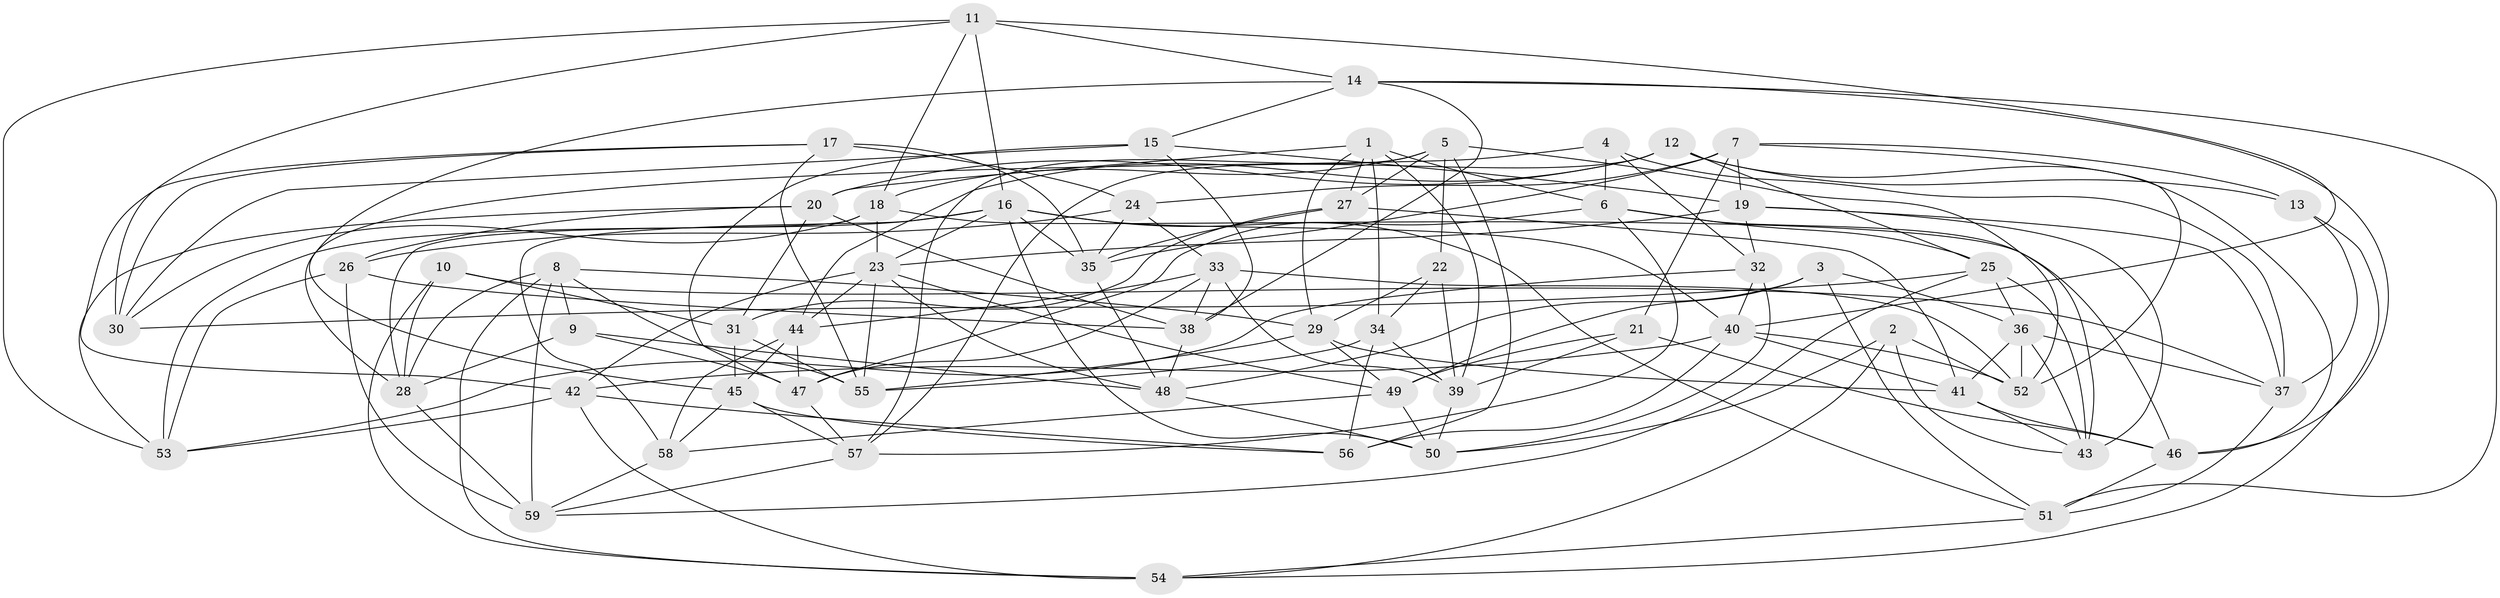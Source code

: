 // original degree distribution, {4: 1.0}
// Generated by graph-tools (version 1.1) at 2025/50/03/09/25 03:50:53]
// undirected, 59 vertices, 166 edges
graph export_dot {
graph [start="1"]
  node [color=gray90,style=filled];
  1;
  2;
  3;
  4;
  5;
  6;
  7;
  8;
  9;
  10;
  11;
  12;
  13;
  14;
  15;
  16;
  17;
  18;
  19;
  20;
  21;
  22;
  23;
  24;
  25;
  26;
  27;
  28;
  29;
  30;
  31;
  32;
  33;
  34;
  35;
  36;
  37;
  38;
  39;
  40;
  41;
  42;
  43;
  44;
  45;
  46;
  47;
  48;
  49;
  50;
  51;
  52;
  53;
  54;
  55;
  56;
  57;
  58;
  59;
  1 -- 6 [weight=1.0];
  1 -- 20 [weight=1.0];
  1 -- 27 [weight=1.0];
  1 -- 29 [weight=1.0];
  1 -- 34 [weight=1.0];
  1 -- 39 [weight=1.0];
  2 -- 43 [weight=1.0];
  2 -- 50 [weight=1.0];
  2 -- 52 [weight=1.0];
  2 -- 54 [weight=1.0];
  3 -- 36 [weight=1.0];
  3 -- 48 [weight=1.0];
  3 -- 49 [weight=1.0];
  3 -- 51 [weight=1.0];
  4 -- 6 [weight=1.0];
  4 -- 28 [weight=1.0];
  4 -- 32 [weight=1.0];
  4 -- 37 [weight=1.0];
  5 -- 18 [weight=1.0];
  5 -- 22 [weight=1.0];
  5 -- 27 [weight=1.0];
  5 -- 52 [weight=1.0];
  5 -- 56 [weight=1.0];
  5 -- 57 [weight=1.0];
  6 -- 25 [weight=1.0];
  6 -- 43 [weight=1.0];
  6 -- 47 [weight=1.0];
  6 -- 57 [weight=1.0];
  7 -- 13 [weight=1.0];
  7 -- 19 [weight=1.0];
  7 -- 21 [weight=1.0];
  7 -- 24 [weight=1.0];
  7 -- 35 [weight=1.0];
  7 -- 52 [weight=1.0];
  8 -- 9 [weight=1.0];
  8 -- 28 [weight=1.0];
  8 -- 29 [weight=1.0];
  8 -- 54 [weight=1.0];
  8 -- 55 [weight=1.0];
  8 -- 59 [weight=1.0];
  9 -- 28 [weight=1.0];
  9 -- 47 [weight=1.0];
  9 -- 48 [weight=1.0];
  10 -- 28 [weight=1.0];
  10 -- 31 [weight=1.0];
  10 -- 37 [weight=1.0];
  10 -- 54 [weight=1.0];
  11 -- 14 [weight=1.0];
  11 -- 16 [weight=1.0];
  11 -- 18 [weight=1.0];
  11 -- 30 [weight=1.0];
  11 -- 40 [weight=1.0];
  11 -- 53 [weight=1.0];
  12 -- 13 [weight=1.0];
  12 -- 20 [weight=1.0];
  12 -- 25 [weight=1.0];
  12 -- 44 [weight=1.0];
  12 -- 46 [weight=1.0];
  12 -- 57 [weight=1.0];
  13 -- 37 [weight=1.0];
  13 -- 54 [weight=1.0];
  14 -- 15 [weight=1.0];
  14 -- 38 [weight=1.0];
  14 -- 45 [weight=1.0];
  14 -- 46 [weight=1.0];
  14 -- 51 [weight=1.0];
  15 -- 19 [weight=1.0];
  15 -- 30 [weight=2.0];
  15 -- 38 [weight=1.0];
  15 -- 47 [weight=1.0];
  16 -- 23 [weight=1.0];
  16 -- 35 [weight=1.0];
  16 -- 40 [weight=1.0];
  16 -- 50 [weight=1.0];
  16 -- 51 [weight=1.0];
  16 -- 53 [weight=1.0];
  16 -- 58 [weight=1.0];
  17 -- 24 [weight=2.0];
  17 -- 30 [weight=1.0];
  17 -- 35 [weight=1.0];
  17 -- 42 [weight=1.0];
  17 -- 55 [weight=1.0];
  18 -- 23 [weight=1.0];
  18 -- 28 [weight=1.0];
  18 -- 30 [weight=1.0];
  18 -- 46 [weight=1.0];
  19 -- 23 [weight=1.0];
  19 -- 32 [weight=1.0];
  19 -- 37 [weight=1.0];
  19 -- 43 [weight=1.0];
  20 -- 26 [weight=1.0];
  20 -- 31 [weight=1.0];
  20 -- 38 [weight=1.0];
  20 -- 53 [weight=1.0];
  21 -- 39 [weight=1.0];
  21 -- 46 [weight=1.0];
  21 -- 49 [weight=1.0];
  22 -- 29 [weight=1.0];
  22 -- 34 [weight=1.0];
  22 -- 39 [weight=1.0];
  23 -- 42 [weight=1.0];
  23 -- 44 [weight=1.0];
  23 -- 48 [weight=1.0];
  23 -- 49 [weight=1.0];
  23 -- 55 [weight=1.0];
  24 -- 26 [weight=1.0];
  24 -- 33 [weight=1.0];
  24 -- 35 [weight=1.0];
  25 -- 30 [weight=1.0];
  25 -- 36 [weight=1.0];
  25 -- 43 [weight=1.0];
  25 -- 59 [weight=1.0];
  26 -- 38 [weight=1.0];
  26 -- 53 [weight=1.0];
  26 -- 59 [weight=2.0];
  27 -- 31 [weight=2.0];
  27 -- 35 [weight=1.0];
  27 -- 41 [weight=1.0];
  28 -- 59 [weight=1.0];
  29 -- 41 [weight=1.0];
  29 -- 49 [weight=1.0];
  29 -- 55 [weight=1.0];
  31 -- 45 [weight=1.0];
  31 -- 55 [weight=1.0];
  32 -- 40 [weight=2.0];
  32 -- 50 [weight=1.0];
  32 -- 53 [weight=1.0];
  33 -- 38 [weight=1.0];
  33 -- 39 [weight=1.0];
  33 -- 44 [weight=1.0];
  33 -- 47 [weight=1.0];
  33 -- 52 [weight=1.0];
  34 -- 39 [weight=1.0];
  34 -- 55 [weight=1.0];
  34 -- 56 [weight=2.0];
  35 -- 48 [weight=1.0];
  36 -- 37 [weight=1.0];
  36 -- 41 [weight=1.0];
  36 -- 43 [weight=1.0];
  36 -- 52 [weight=1.0];
  37 -- 51 [weight=1.0];
  38 -- 48 [weight=1.0];
  39 -- 50 [weight=1.0];
  40 -- 41 [weight=1.0];
  40 -- 42 [weight=1.0];
  40 -- 52 [weight=1.0];
  40 -- 56 [weight=1.0];
  41 -- 43 [weight=1.0];
  41 -- 46 [weight=1.0];
  42 -- 53 [weight=1.0];
  42 -- 54 [weight=1.0];
  42 -- 56 [weight=1.0];
  44 -- 45 [weight=1.0];
  44 -- 47 [weight=1.0];
  44 -- 58 [weight=1.0];
  45 -- 56 [weight=1.0];
  45 -- 57 [weight=1.0];
  45 -- 58 [weight=1.0];
  46 -- 51 [weight=1.0];
  47 -- 57 [weight=1.0];
  48 -- 50 [weight=1.0];
  49 -- 50 [weight=1.0];
  49 -- 58 [weight=1.0];
  51 -- 54 [weight=1.0];
  57 -- 59 [weight=1.0];
  58 -- 59 [weight=2.0];
}
